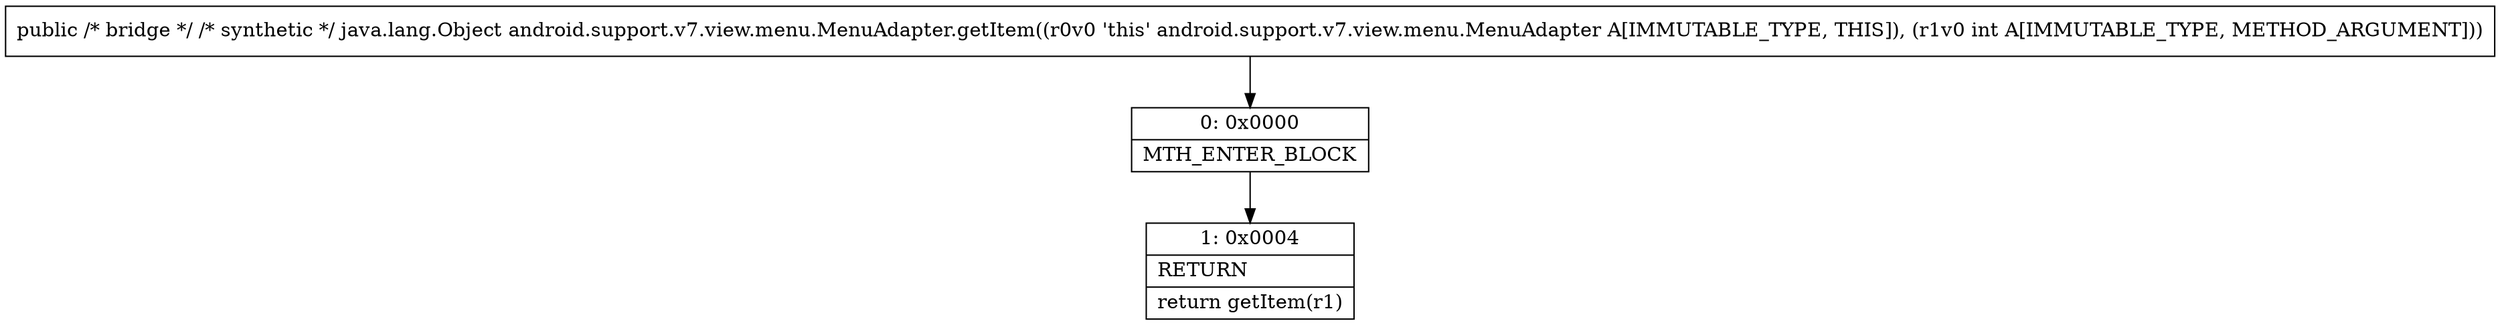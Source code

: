 digraph "CFG forandroid.support.v7.view.menu.MenuAdapter.getItem(I)Ljava\/lang\/Object;" {
Node_0 [shape=record,label="{0\:\ 0x0000|MTH_ENTER_BLOCK\l}"];
Node_1 [shape=record,label="{1\:\ 0x0004|RETURN\l|return getItem(r1)\l}"];
MethodNode[shape=record,label="{public \/* bridge *\/ \/* synthetic *\/ java.lang.Object android.support.v7.view.menu.MenuAdapter.getItem((r0v0 'this' android.support.v7.view.menu.MenuAdapter A[IMMUTABLE_TYPE, THIS]), (r1v0 int A[IMMUTABLE_TYPE, METHOD_ARGUMENT])) }"];
MethodNode -> Node_0;
Node_0 -> Node_1;
}

